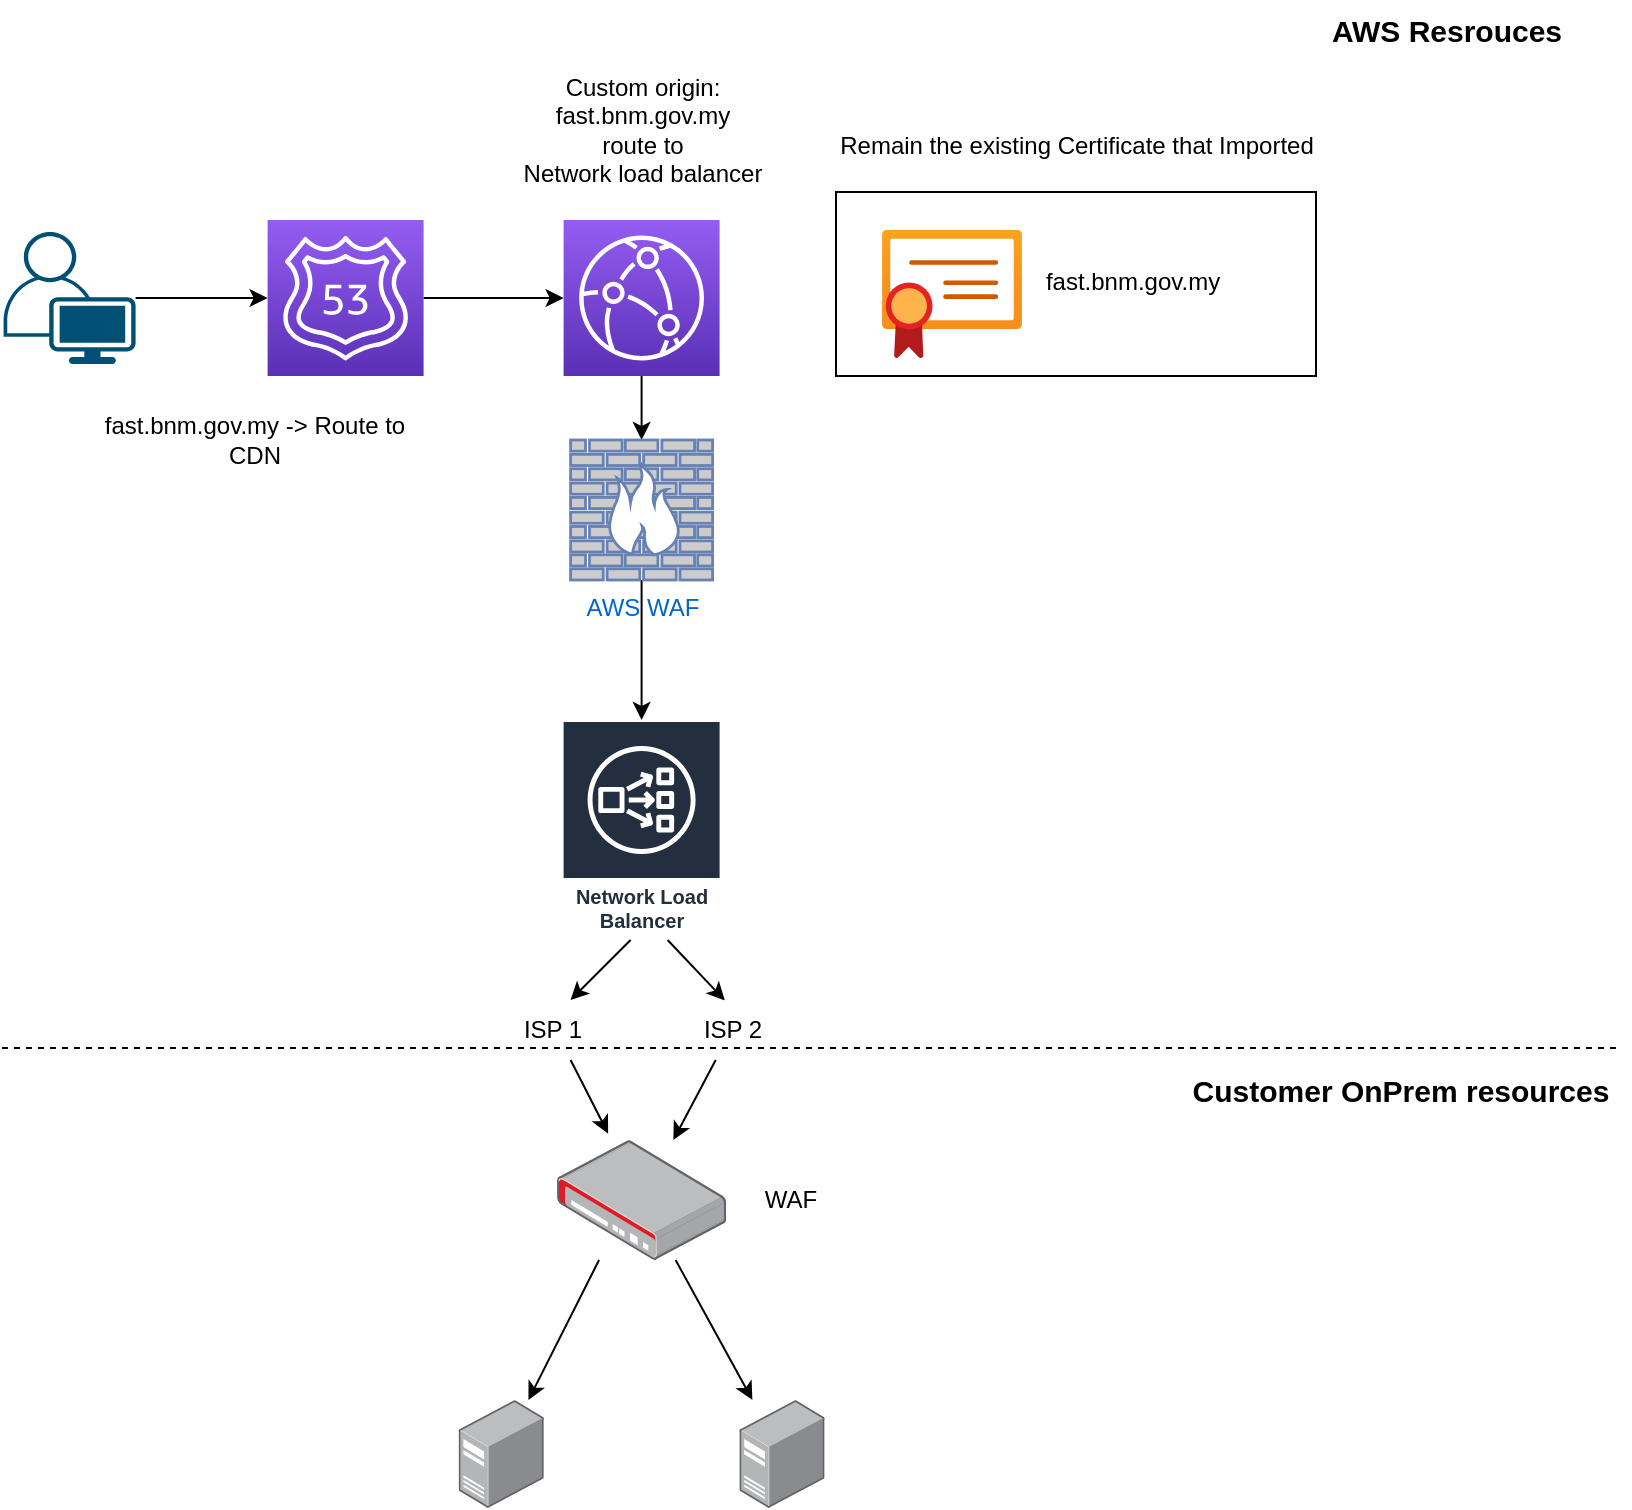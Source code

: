 <mxfile version="21.6.2" type="github">
  <diagram name="Page-1" id="2w0lfunYUtyqt6zxXnZm">
    <mxGraphModel dx="1195" dy="641" grid="1" gridSize="10" guides="1" tooltips="1" connect="1" arrows="1" fold="1" page="1" pageScale="1" pageWidth="850" pageHeight="1100" math="0" shadow="0">
      <root>
        <mxCell id="0" />
        <mxCell id="1" parent="0" />
        <mxCell id="Ip776jIc37lIottS4738-1" value="Network Load Balancer" style="sketch=0;outlineConnect=0;fontColor=#232F3E;gradientColor=none;strokeColor=#ffffff;fillColor=#232F3E;dashed=0;verticalLabelPosition=middle;verticalAlign=bottom;align=center;html=1;whiteSpace=wrap;fontSize=10;fontStyle=1;spacing=3;shape=mxgraph.aws4.productIcon;prIcon=mxgraph.aws4.network_load_balancer;" vertex="1" parent="1">
          <mxGeometry x="297.8" y="390" width="80" height="110" as="geometry" />
        </mxCell>
        <mxCell id="Ip776jIc37lIottS4738-15" style="edgeStyle=orthogonalEdgeStyle;rounded=0;orthogonalLoop=1;jettySize=auto;html=1;exitX=0.5;exitY=1;exitDx=0;exitDy=0;exitPerimeter=0;" edge="1" parent="1" source="Ip776jIc37lIottS4738-3" target="Ip776jIc37lIottS4738-4">
          <mxGeometry relative="1" as="geometry" />
        </mxCell>
        <mxCell id="Ip776jIc37lIottS4738-3" value="" style="sketch=0;points=[[0,0,0],[0.25,0,0],[0.5,0,0],[0.75,0,0],[1,0,0],[0,1,0],[0.25,1,0],[0.5,1,0],[0.75,1,0],[1,1,0],[0,0.25,0],[0,0.5,0],[0,0.75,0],[1,0.25,0],[1,0.5,0],[1,0.75,0]];outlineConnect=0;fontColor=#232F3E;gradientColor=#945DF2;gradientDirection=north;fillColor=#5A30B5;strokeColor=#ffffff;dashed=0;verticalLabelPosition=bottom;verticalAlign=top;align=center;html=1;fontSize=12;fontStyle=0;aspect=fixed;shape=mxgraph.aws4.resourceIcon;resIcon=mxgraph.aws4.cloudfront;" vertex="1" parent="1">
          <mxGeometry x="298.8" y="140" width="78" height="78" as="geometry" />
        </mxCell>
        <mxCell id="Ip776jIc37lIottS4738-32" value="" style="edgeStyle=orthogonalEdgeStyle;rounded=0;orthogonalLoop=1;jettySize=auto;html=1;" edge="1" parent="1" source="Ip776jIc37lIottS4738-4" target="Ip776jIc37lIottS4738-1">
          <mxGeometry relative="1" as="geometry" />
        </mxCell>
        <mxCell id="Ip776jIc37lIottS4738-4" value="AWS WAF" style="fontColor=#0066CC;verticalAlign=top;verticalLabelPosition=bottom;labelPosition=center;align=center;html=1;outlineConnect=0;fillColor=#CCCCCC;strokeColor=#6881B3;gradientColor=none;gradientDirection=north;strokeWidth=2;shape=mxgraph.networks.firewall;" vertex="1" parent="1">
          <mxGeometry x="302.3" y="250" width="71" height="70" as="geometry" />
        </mxCell>
        <mxCell id="Ip776jIc37lIottS4738-5" value="ISP 1" style="text;html=1;align=center;verticalAlign=middle;resizable=0;points=[];autosize=1;strokeColor=none;fillColor=none;" vertex="1" parent="1">
          <mxGeometry x="267.8" y="530" width="50" height="30" as="geometry" />
        </mxCell>
        <mxCell id="Ip776jIc37lIottS4738-6" value="ISP 2" style="text;html=1;align=center;verticalAlign=middle;resizable=0;points=[];autosize=1;strokeColor=none;fillColor=none;" vertex="1" parent="1">
          <mxGeometry x="357.8" y="530" width="50" height="30" as="geometry" />
        </mxCell>
        <mxCell id="Ip776jIc37lIottS4738-8" value="" style="image;aspect=fixed;html=1;points=[];align=center;fontSize=12;image=img/lib/azure2/app_services/App_Service_Certificates.svg;" vertex="1" parent="1">
          <mxGeometry x="458" y="145" width="70" height="64" as="geometry" />
        </mxCell>
        <mxCell id="Ip776jIc37lIottS4738-9" value="fast.bnm.gov.my" style="text;html=1;align=center;verticalAlign=middle;resizable=0;points=[];autosize=1;strokeColor=none;fillColor=none;" vertex="1" parent="1">
          <mxGeometry x="528" y="156" width="110" height="30" as="geometry" />
        </mxCell>
        <mxCell id="Ip776jIc37lIottS4738-10" value="" style="rounded=0;whiteSpace=wrap;html=1;fillColor=none;" vertex="1" parent="1">
          <mxGeometry x="435" y="126" width="240" height="92" as="geometry" />
        </mxCell>
        <mxCell id="Ip776jIc37lIottS4738-11" value="Remain the existing Certificate that Imported" style="text;html=1;align=center;verticalAlign=middle;resizable=0;points=[];autosize=1;strokeColor=none;fillColor=none;" vertex="1" parent="1">
          <mxGeometry x="425" y="88" width="260" height="30" as="geometry" />
        </mxCell>
        <mxCell id="Ip776jIc37lIottS4738-14" style="edgeStyle=orthogonalEdgeStyle;rounded=0;orthogonalLoop=1;jettySize=auto;html=1;" edge="1" parent="1" source="Ip776jIc37lIottS4738-30" target="Ip776jIc37lIottS4738-3">
          <mxGeometry relative="1" as="geometry" />
        </mxCell>
        <mxCell id="Ip776jIc37lIottS4738-12" value="" style="points=[[0.35,0,0],[0.98,0.51,0],[1,0.71,0],[0.67,1,0],[0,0.795,0],[0,0.65,0]];verticalLabelPosition=bottom;sketch=0;html=1;verticalAlign=top;aspect=fixed;align=center;pointerEvents=1;shape=mxgraph.cisco19.user;fillColor=#005073;strokeColor=none;" vertex="1" parent="1">
          <mxGeometry x="18.8" y="146" width="66" height="66" as="geometry" />
        </mxCell>
        <mxCell id="Ip776jIc37lIottS4738-13" value="fast.bnm.gov.my -&amp;gt; Route to &lt;br&gt;CDN" style="text;html=1;align=center;verticalAlign=middle;resizable=0;points=[];autosize=1;strokeColor=none;fillColor=none;" vertex="1" parent="1">
          <mxGeometry x="58.8" y="230" width="170" height="40" as="geometry" />
        </mxCell>
        <mxCell id="Ip776jIc37lIottS4738-18" value="" style="image;points=[];aspect=fixed;html=1;align=center;shadow=0;dashed=0;image=img/lib/allied_telesis/computer_and_terminals/Server_Desktop.svg;" vertex="1" parent="1">
          <mxGeometry x="246.3" y="730" width="42.6" height="54" as="geometry" />
        </mxCell>
        <mxCell id="Ip776jIc37lIottS4738-19" value="" style="image;points=[];aspect=fixed;html=1;align=center;shadow=0;dashed=0;image=img/lib/allied_telesis/computer_and_terminals/Server_Desktop.svg;" vertex="1" parent="1">
          <mxGeometry x="386.7" y="730" width="42.6" height="54" as="geometry" />
        </mxCell>
        <mxCell id="Ip776jIc37lIottS4738-20" value="" style="image;points=[];aspect=fixed;html=1;align=center;shadow=0;dashed=0;image=img/lib/allied_telesis/security/Router_VPN.svg;" vertex="1" parent="1">
          <mxGeometry x="295.53" y="600" width="84.55" height="60" as="geometry" />
        </mxCell>
        <mxCell id="Ip776jIc37lIottS4738-21" value="Custom origin: &lt;br&gt;fast.bnm.gov.my&lt;br&gt;route to &lt;br&gt;Network load balancer" style="text;html=1;align=center;verticalAlign=middle;resizable=0;points=[];autosize=1;strokeColor=none;fillColor=none;" vertex="1" parent="1">
          <mxGeometry x="267.8" y="60" width="140" height="70" as="geometry" />
        </mxCell>
        <mxCell id="Ip776jIc37lIottS4738-23" value="" style="endArrow=classic;html=1;rounded=0;" edge="1" parent="1">
          <mxGeometry width="50" height="50" relative="1" as="geometry">
            <mxPoint x="332.3" y="500" as="sourcePoint" />
            <mxPoint x="302.3" y="530" as="targetPoint" />
          </mxGeometry>
        </mxCell>
        <mxCell id="Ip776jIc37lIottS4738-25" value="" style="endArrow=classic;html=1;rounded=0;entryX=0.432;entryY=0.006;entryDx=0;entryDy=0;entryPerimeter=0;" edge="1" parent="1" target="Ip776jIc37lIottS4738-6">
          <mxGeometry width="50" height="50" relative="1" as="geometry">
            <mxPoint x="350.8" y="500" as="sourcePoint" />
            <mxPoint x="364.3" y="530" as="targetPoint" />
          </mxGeometry>
        </mxCell>
        <mxCell id="Ip776jIc37lIottS4738-26" value="" style="endArrow=classic;html=1;rounded=0;entryX=0.302;entryY=-0.053;entryDx=0;entryDy=0;entryPerimeter=0;" edge="1" parent="1" target="Ip776jIc37lIottS4738-20">
          <mxGeometry width="50" height="50" relative="1" as="geometry">
            <mxPoint x="302.3" y="560" as="sourcePoint" />
            <mxPoint x="331.3" y="590" as="targetPoint" />
          </mxGeometry>
        </mxCell>
        <mxCell id="Ip776jIc37lIottS4738-27" value="" style="endArrow=classic;html=1;rounded=0;" edge="1" parent="1" source="Ip776jIc37lIottS4738-6" target="Ip776jIc37lIottS4738-20">
          <mxGeometry width="50" height="50" relative="1" as="geometry">
            <mxPoint x="368.8" y="570" as="sourcePoint" />
            <mxPoint x="407.8" y="580" as="targetPoint" />
          </mxGeometry>
        </mxCell>
        <mxCell id="Ip776jIc37lIottS4738-28" value="" style="endArrow=classic;html=1;rounded=0;" edge="1" parent="1" target="Ip776jIc37lIottS4738-18">
          <mxGeometry width="50" height="50" relative="1" as="geometry">
            <mxPoint x="316.53" y="660" as="sourcePoint" />
            <mxPoint x="295.53" y="700" as="targetPoint" />
          </mxGeometry>
        </mxCell>
        <mxCell id="Ip776jIc37lIottS4738-29" value="" style="endArrow=classic;html=1;rounded=0;" edge="1" parent="1" target="Ip776jIc37lIottS4738-19">
          <mxGeometry width="50" height="50" relative="1" as="geometry">
            <mxPoint x="354.8" y="660" as="sourcePoint" />
            <mxPoint x="373.3" y="697" as="targetPoint" />
          </mxGeometry>
        </mxCell>
        <mxCell id="Ip776jIc37lIottS4738-31" value="" style="edgeStyle=orthogonalEdgeStyle;rounded=0;orthogonalLoop=1;jettySize=auto;html=1;" edge="1" parent="1" source="Ip776jIc37lIottS4738-12" target="Ip776jIc37lIottS4738-30">
          <mxGeometry relative="1" as="geometry">
            <mxPoint x="85" y="179" as="sourcePoint" />
            <mxPoint x="299" y="179" as="targetPoint" />
          </mxGeometry>
        </mxCell>
        <mxCell id="Ip776jIc37lIottS4738-30" value="" style="sketch=0;points=[[0,0,0],[0.25,0,0],[0.5,0,0],[0.75,0,0],[1,0,0],[0,1,0],[0.25,1,0],[0.5,1,0],[0.75,1,0],[1,1,0],[0,0.25,0],[0,0.5,0],[0,0.75,0],[1,0.25,0],[1,0.5,0],[1,0.75,0]];outlineConnect=0;fontColor=#232F3E;gradientColor=#945DF2;gradientDirection=north;fillColor=#5A30B5;strokeColor=#ffffff;dashed=0;verticalLabelPosition=bottom;verticalAlign=top;align=center;html=1;fontSize=12;fontStyle=0;aspect=fixed;shape=mxgraph.aws4.resourceIcon;resIcon=mxgraph.aws4.route_53;" vertex="1" parent="1">
          <mxGeometry x="150.8" y="140" width="78" height="78" as="geometry" />
        </mxCell>
        <mxCell id="Ip776jIc37lIottS4738-34" value="" style="endArrow=none;dashed=1;html=1;rounded=0;" edge="1" parent="1">
          <mxGeometry width="50" height="50" relative="1" as="geometry">
            <mxPoint x="18" y="554" as="sourcePoint" />
            <mxPoint x="828" y="554" as="targetPoint" />
          </mxGeometry>
        </mxCell>
        <mxCell id="Ip776jIc37lIottS4738-35" value="WAF" style="text;html=1;align=center;verticalAlign=middle;resizable=0;points=[];autosize=1;strokeColor=none;fillColor=none;" vertex="1" parent="1">
          <mxGeometry x="386.7" y="615" width="50" height="30" as="geometry" />
        </mxCell>
        <mxCell id="Ip776jIc37lIottS4738-36" value="Customer OnPrem resources" style="text;html=1;align=center;verticalAlign=middle;resizable=0;points=[];autosize=1;strokeColor=none;fillColor=none;fontSize=15;fontStyle=1" vertex="1" parent="1">
          <mxGeometry x="601.8" y="560" width="230" height="30" as="geometry" />
        </mxCell>
        <mxCell id="Ip776jIc37lIottS4738-37" value="AWS Resrouces" style="text;html=1;align=center;verticalAlign=middle;resizable=0;points=[];autosize=1;strokeColor=none;fillColor=none;fontStyle=1;fontSize=15;" vertex="1" parent="1">
          <mxGeometry x="670" y="30" width="140" height="30" as="geometry" />
        </mxCell>
      </root>
    </mxGraphModel>
  </diagram>
</mxfile>
